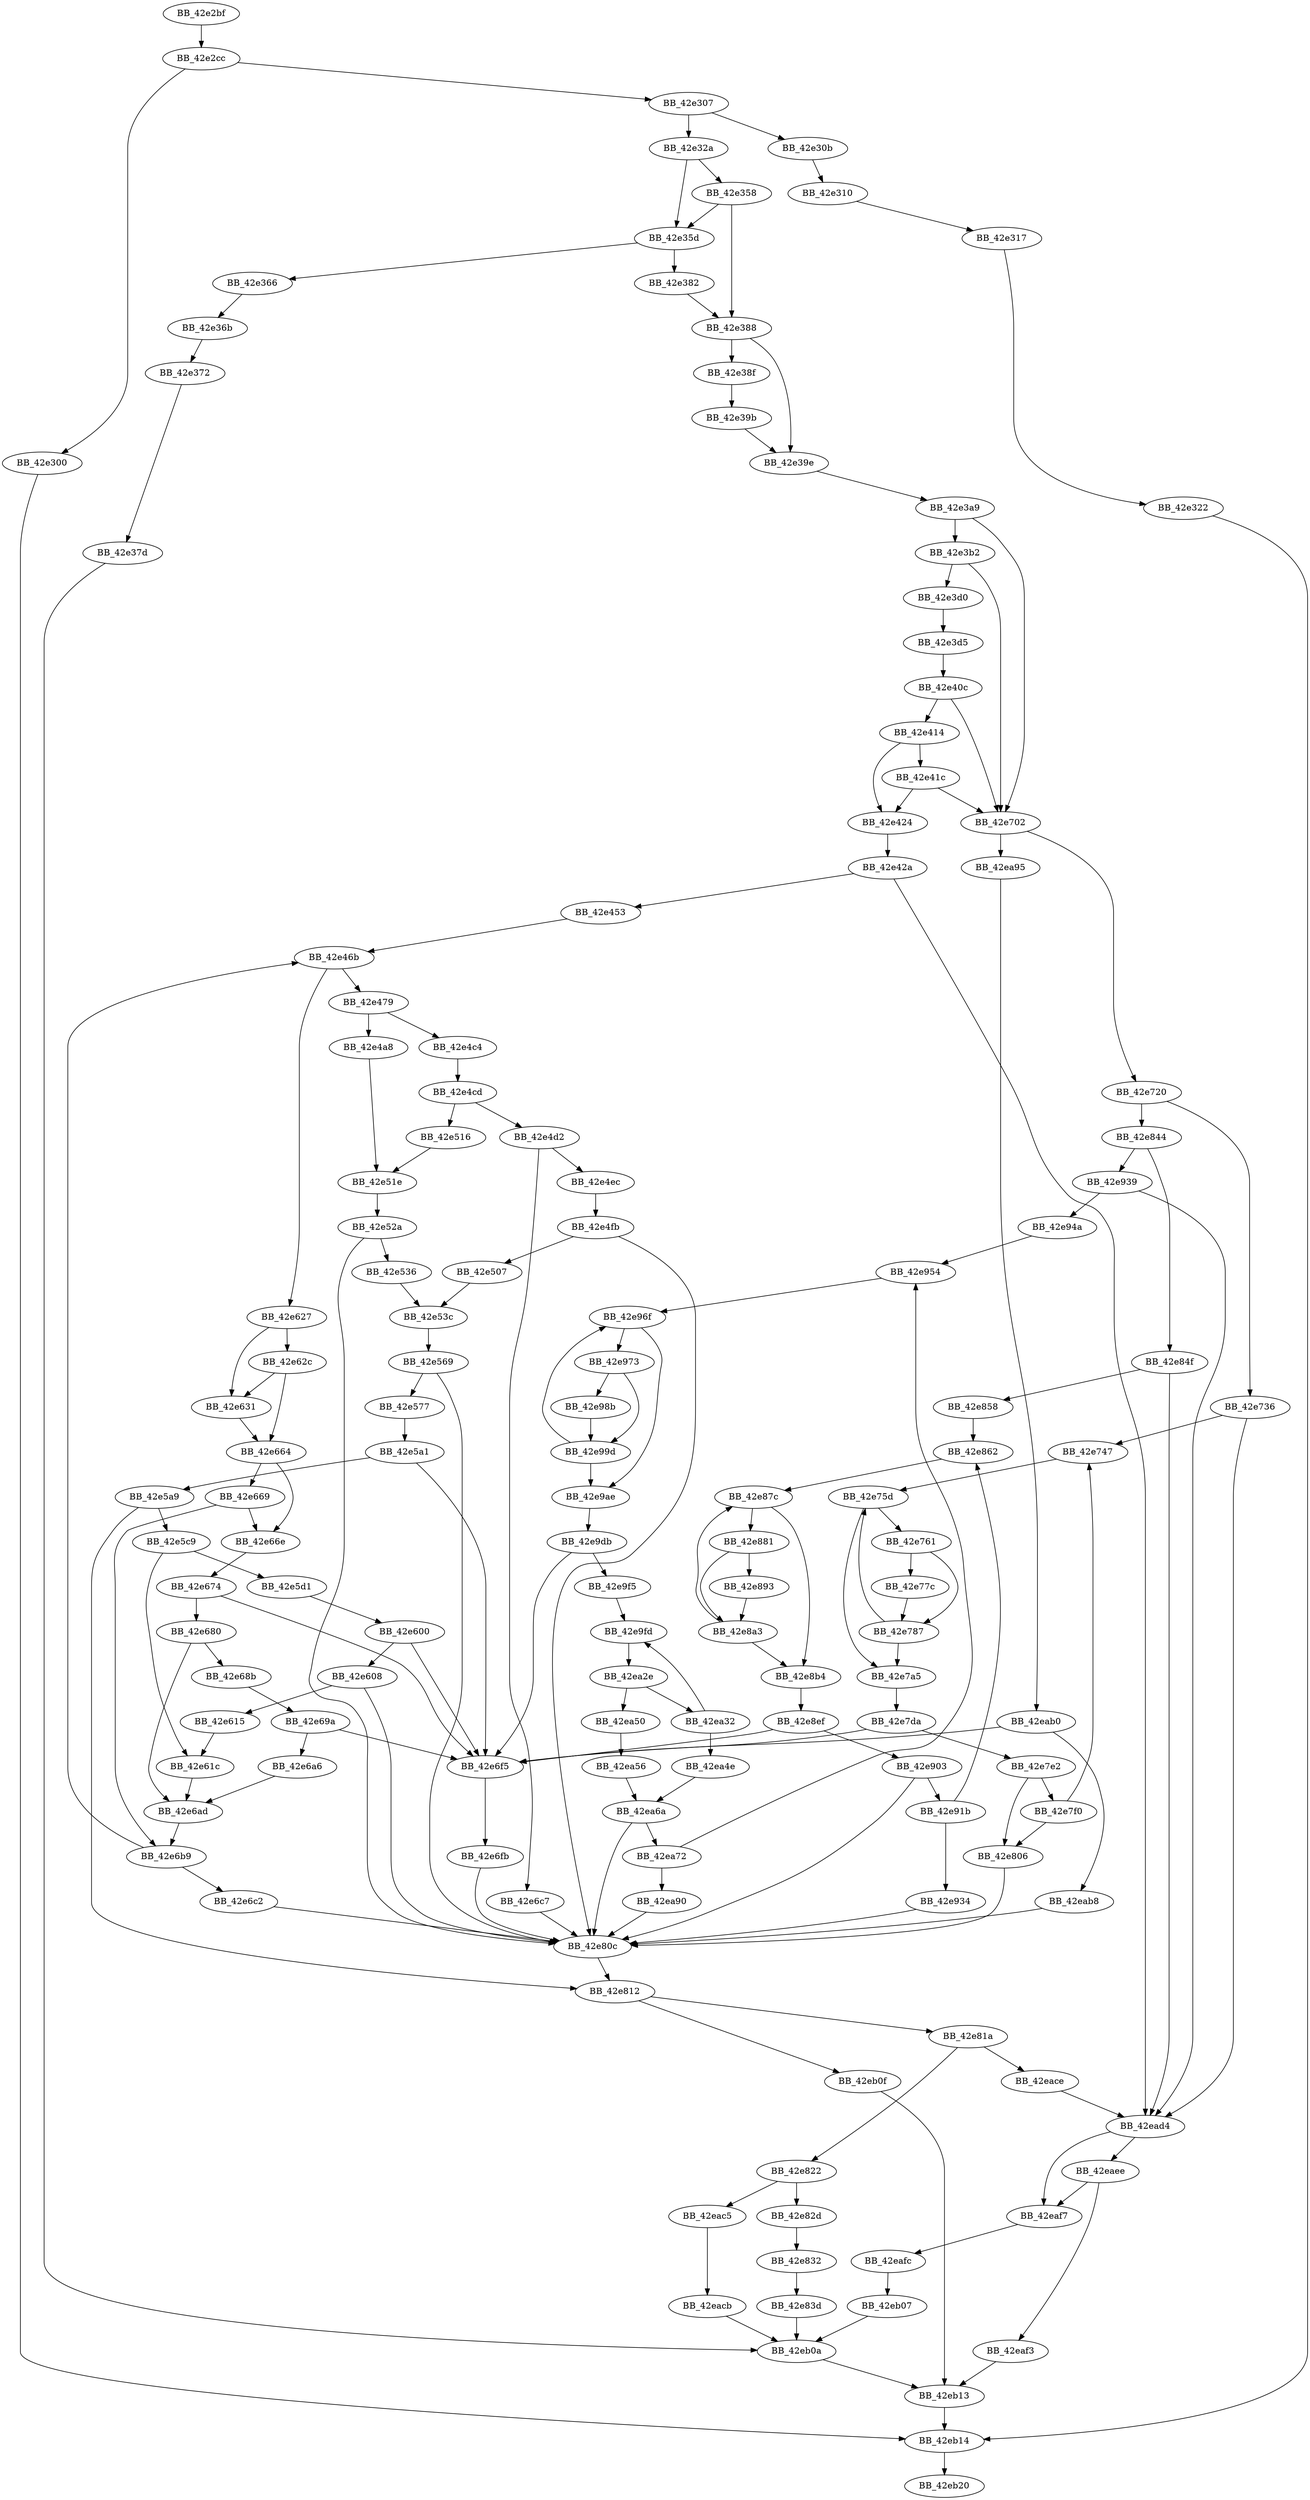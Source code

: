 DiGraph __write_nolock{
BB_42e2bf->BB_42e2cc
BB_42e2cc->BB_42e300
BB_42e2cc->BB_42e307
BB_42e300->BB_42eb14
BB_42e307->BB_42e30b
BB_42e307->BB_42e32a
BB_42e30b->BB_42e310
BB_42e310->BB_42e317
BB_42e317->BB_42e322
BB_42e322->BB_42eb14
BB_42e32a->BB_42e358
BB_42e32a->BB_42e35d
BB_42e358->BB_42e35d
BB_42e358->BB_42e388
BB_42e35d->BB_42e366
BB_42e35d->BB_42e382
BB_42e366->BB_42e36b
BB_42e36b->BB_42e372
BB_42e372->BB_42e37d
BB_42e37d->BB_42eb0a
BB_42e382->BB_42e388
BB_42e388->BB_42e38f
BB_42e388->BB_42e39e
BB_42e38f->BB_42e39b
BB_42e39b->BB_42e39e
BB_42e39e->BB_42e3a9
BB_42e3a9->BB_42e3b2
BB_42e3a9->BB_42e702
BB_42e3b2->BB_42e3d0
BB_42e3b2->BB_42e702
BB_42e3d0->BB_42e3d5
BB_42e3d5->BB_42e40c
BB_42e40c->BB_42e414
BB_42e40c->BB_42e702
BB_42e414->BB_42e41c
BB_42e414->BB_42e424
BB_42e41c->BB_42e424
BB_42e41c->BB_42e702
BB_42e424->BB_42e42a
BB_42e42a->BB_42e453
BB_42e42a->BB_42ead4
BB_42e453->BB_42e46b
BB_42e46b->BB_42e479
BB_42e46b->BB_42e627
BB_42e479->BB_42e4a8
BB_42e479->BB_42e4c4
BB_42e4a8->BB_42e51e
BB_42e4c4->BB_42e4cd
BB_42e4cd->BB_42e4d2
BB_42e4cd->BB_42e516
BB_42e4d2->BB_42e4ec
BB_42e4d2->BB_42e6c7
BB_42e4ec->BB_42e4fb
BB_42e4fb->BB_42e507
BB_42e4fb->BB_42e80c
BB_42e507->BB_42e53c
BB_42e516->BB_42e51e
BB_42e51e->BB_42e52a
BB_42e52a->BB_42e536
BB_42e52a->BB_42e80c
BB_42e536->BB_42e53c
BB_42e53c->BB_42e569
BB_42e569->BB_42e577
BB_42e569->BB_42e80c
BB_42e577->BB_42e5a1
BB_42e5a1->BB_42e5a9
BB_42e5a1->BB_42e6f5
BB_42e5a9->BB_42e5c9
BB_42e5a9->BB_42e812
BB_42e5c9->BB_42e5d1
BB_42e5c9->BB_42e61c
BB_42e5d1->BB_42e600
BB_42e600->BB_42e608
BB_42e600->BB_42e6f5
BB_42e608->BB_42e615
BB_42e608->BB_42e80c
BB_42e615->BB_42e61c
BB_42e61c->BB_42e6ad
BB_42e627->BB_42e62c
BB_42e627->BB_42e631
BB_42e62c->BB_42e631
BB_42e62c->BB_42e664
BB_42e631->BB_42e664
BB_42e664->BB_42e669
BB_42e664->BB_42e66e
BB_42e669->BB_42e66e
BB_42e669->BB_42e6b9
BB_42e66e->BB_42e674
BB_42e674->BB_42e680
BB_42e674->BB_42e6f5
BB_42e680->BB_42e68b
BB_42e680->BB_42e6ad
BB_42e68b->BB_42e69a
BB_42e69a->BB_42e6a6
BB_42e69a->BB_42e6f5
BB_42e6a6->BB_42e6ad
BB_42e6ad->BB_42e6b9
BB_42e6b9->BB_42e46b
BB_42e6b9->BB_42e6c2
BB_42e6c2->BB_42e80c
BB_42e6c7->BB_42e80c
BB_42e6f5->BB_42e6fb
BB_42e6fb->BB_42e80c
BB_42e702->BB_42e720
BB_42e702->BB_42ea95
BB_42e720->BB_42e736
BB_42e720->BB_42e844
BB_42e736->BB_42e747
BB_42e736->BB_42ead4
BB_42e747->BB_42e75d
BB_42e75d->BB_42e761
BB_42e75d->BB_42e7a5
BB_42e761->BB_42e77c
BB_42e761->BB_42e787
BB_42e77c->BB_42e787
BB_42e787->BB_42e75d
BB_42e787->BB_42e7a5
BB_42e7a5->BB_42e7da
BB_42e7da->BB_42e6f5
BB_42e7da->BB_42e7e2
BB_42e7e2->BB_42e7f0
BB_42e7e2->BB_42e806
BB_42e7f0->BB_42e747
BB_42e7f0->BB_42e806
BB_42e806->BB_42e80c
BB_42e80c->BB_42e812
BB_42e812->BB_42e81a
BB_42e812->BB_42eb0f
BB_42e81a->BB_42e822
BB_42e81a->BB_42eace
BB_42e822->BB_42e82d
BB_42e822->BB_42eac5
BB_42e82d->BB_42e832
BB_42e832->BB_42e83d
BB_42e83d->BB_42eb0a
BB_42e844->BB_42e84f
BB_42e844->BB_42e939
BB_42e84f->BB_42e858
BB_42e84f->BB_42ead4
BB_42e858->BB_42e862
BB_42e862->BB_42e87c
BB_42e87c->BB_42e881
BB_42e87c->BB_42e8b4
BB_42e881->BB_42e893
BB_42e881->BB_42e8a3
BB_42e893->BB_42e8a3
BB_42e8a3->BB_42e87c
BB_42e8a3->BB_42e8b4
BB_42e8b4->BB_42e8ef
BB_42e8ef->BB_42e6f5
BB_42e8ef->BB_42e903
BB_42e903->BB_42e80c
BB_42e903->BB_42e91b
BB_42e91b->BB_42e862
BB_42e91b->BB_42e934
BB_42e934->BB_42e80c
BB_42e939->BB_42e94a
BB_42e939->BB_42ead4
BB_42e94a->BB_42e954
BB_42e954->BB_42e96f
BB_42e96f->BB_42e973
BB_42e96f->BB_42e9ae
BB_42e973->BB_42e98b
BB_42e973->BB_42e99d
BB_42e98b->BB_42e99d
BB_42e99d->BB_42e96f
BB_42e99d->BB_42e9ae
BB_42e9ae->BB_42e9db
BB_42e9db->BB_42e6f5
BB_42e9db->BB_42e9f5
BB_42e9f5->BB_42e9fd
BB_42e9fd->BB_42ea2e
BB_42ea2e->BB_42ea32
BB_42ea2e->BB_42ea50
BB_42ea32->BB_42e9fd
BB_42ea32->BB_42ea4e
BB_42ea4e->BB_42ea6a
BB_42ea50->BB_42ea56
BB_42ea56->BB_42ea6a
BB_42ea6a->BB_42e80c
BB_42ea6a->BB_42ea72
BB_42ea72->BB_42e954
BB_42ea72->BB_42ea90
BB_42ea90->BB_42e80c
BB_42ea95->BB_42eab0
BB_42eab0->BB_42e6f5
BB_42eab0->BB_42eab8
BB_42eab8->BB_42e80c
BB_42eac5->BB_42eacb
BB_42eacb->BB_42eb0a
BB_42eace->BB_42ead4
BB_42ead4->BB_42eaee
BB_42ead4->BB_42eaf7
BB_42eaee->BB_42eaf3
BB_42eaee->BB_42eaf7
BB_42eaf3->BB_42eb13
BB_42eaf7->BB_42eafc
BB_42eafc->BB_42eb07
BB_42eb07->BB_42eb0a
BB_42eb0a->BB_42eb13
BB_42eb0f->BB_42eb13
BB_42eb13->BB_42eb14
BB_42eb14->BB_42eb20
}
